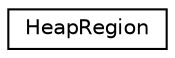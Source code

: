 digraph "Graphical Class Hierarchy"
{
  edge [fontname="Helvetica",fontsize="10",labelfontname="Helvetica",labelfontsize="10"];
  node [fontname="Helvetica",fontsize="10",shape=record];
  rankdir="LR";
  Node1 [label="HeapRegion",height=0.2,width=0.4,color="black", fillcolor="white", style="filled",URL="$d1/dfa/structHeapRegion.html"];
}
